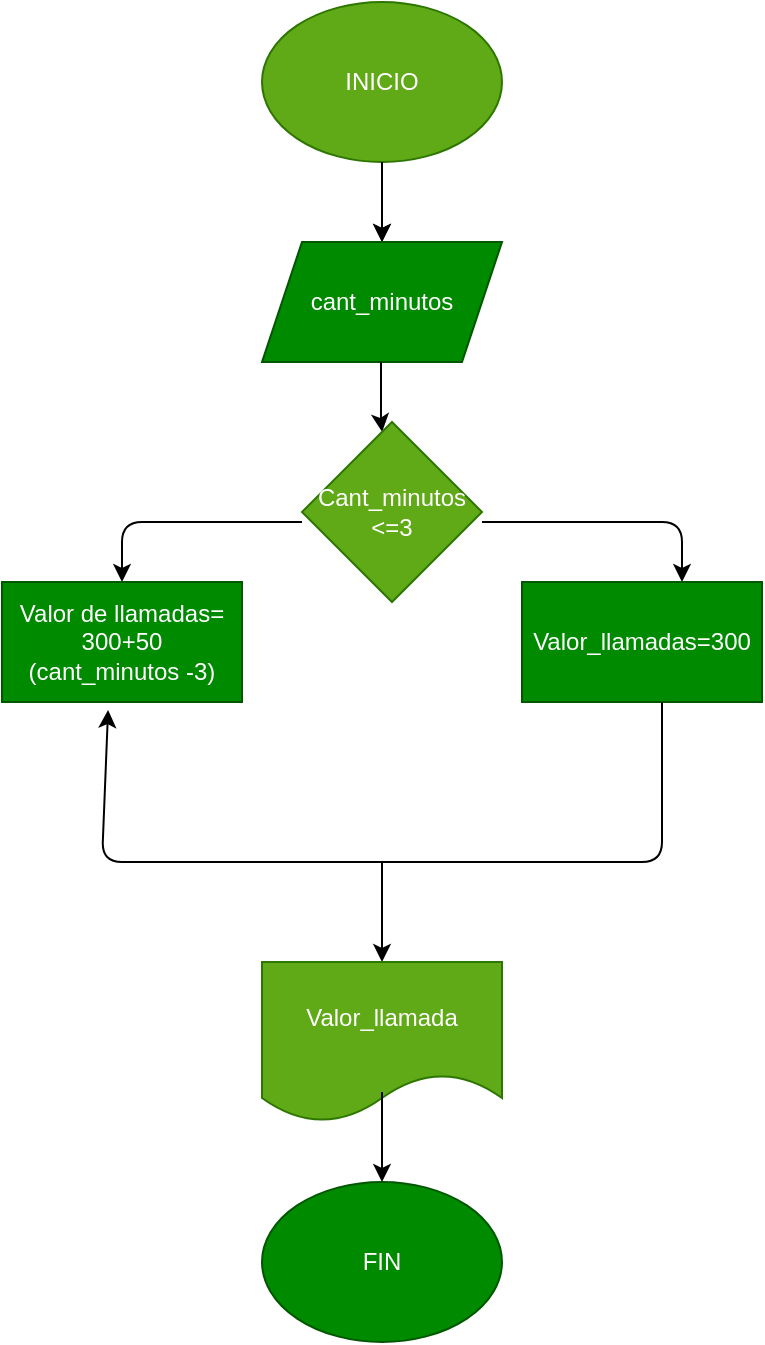 <mxfile>
    <diagram id="gjAQw7bxgFGn-lOOjbQq" name="Página-1">
        <mxGraphModel dx="1147" dy="457" grid="1" gridSize="10" guides="1" tooltips="1" connect="1" arrows="1" fold="1" page="1" pageScale="1" pageWidth="827" pageHeight="1169" math="0" shadow="0">
            <root>
                <mxCell id="0"/>
                <mxCell id="1" parent="0"/>
                <mxCell id="5" value="" style="edgeStyle=none;html=1;" parent="1" source="2" target="4" edge="1">
                    <mxGeometry relative="1" as="geometry"/>
                </mxCell>
                <mxCell id="2" value="INICIO" style="ellipse;whiteSpace=wrap;html=1;fillColor=#60a917;fontColor=#ffffff;strokeColor=#2D7600;" parent="1" vertex="1">
                    <mxGeometry x="80" y="80" width="120" height="80" as="geometry"/>
                </mxCell>
                <mxCell id="3" value="" style="endArrow=classic;html=1;" parent="1" target="4" edge="1">
                    <mxGeometry width="50" height="50" relative="1" as="geometry">
                        <mxPoint x="140" y="160" as="sourcePoint"/>
                        <mxPoint x="140" y="200" as="targetPoint"/>
                    </mxGeometry>
                </mxCell>
                <mxCell id="4" value="cant_minutos&lt;br&gt;" style="shape=parallelogram;perimeter=parallelogramPerimeter;whiteSpace=wrap;html=1;fixedSize=1;fillColor=#008a00;fontColor=#ffffff;strokeColor=#005700;" parent="1" vertex="1">
                    <mxGeometry x="80" y="200" width="120" height="60" as="geometry"/>
                </mxCell>
                <mxCell id="6" value="" style="endArrow=classic;html=1;" parent="1" target="7" edge="1">
                    <mxGeometry width="50" height="50" relative="1" as="geometry">
                        <mxPoint x="139.5" y="260" as="sourcePoint"/>
                        <mxPoint x="139.5" y="300" as="targetPoint"/>
                        <Array as="points">
                            <mxPoint x="139.5" y="290"/>
                        </Array>
                    </mxGeometry>
                </mxCell>
                <mxCell id="7" value="Cant_minutos&lt;br&gt;&amp;lt;=3" style="rhombus;whiteSpace=wrap;html=1;fillColor=#60a917;fontColor=#ffffff;strokeColor=#2D7600;" parent="1" vertex="1">
                    <mxGeometry x="100" y="290" width="90" height="90" as="geometry"/>
                </mxCell>
                <mxCell id="8" value="" style="endArrow=classic;html=1;" parent="1" edge="1">
                    <mxGeometry width="50" height="50" relative="1" as="geometry">
                        <mxPoint x="190" y="340" as="sourcePoint"/>
                        <mxPoint x="290" y="370" as="targetPoint"/>
                        <Array as="points">
                            <mxPoint x="290" y="340"/>
                        </Array>
                    </mxGeometry>
                </mxCell>
                <mxCell id="9" value="" style="endArrow=classic;html=1;" parent="1" target="10" edge="1">
                    <mxGeometry width="50" height="50" relative="1" as="geometry">
                        <mxPoint x="100" y="340" as="sourcePoint"/>
                        <mxPoint x="10" y="400" as="targetPoint"/>
                        <Array as="points">
                            <mxPoint x="10" y="340"/>
                        </Array>
                    </mxGeometry>
                </mxCell>
                <mxCell id="10" value="Valor de llamadas=&lt;br&gt;300+50&lt;br&gt;(cant_minutos -3)" style="rounded=0;whiteSpace=wrap;html=1;fillColor=#008a00;fontColor=#ffffff;strokeColor=#005700;" parent="1" vertex="1">
                    <mxGeometry x="-50" y="370" width="120" height="60" as="geometry"/>
                </mxCell>
                <mxCell id="11" value="Valor_llamadas=300" style="rounded=0;whiteSpace=wrap;html=1;fillColor=#008a00;fontColor=#ffffff;strokeColor=#005700;" parent="1" vertex="1">
                    <mxGeometry x="210" y="370" width="120" height="60" as="geometry"/>
                </mxCell>
                <mxCell id="12" value="" style="endArrow=classic;html=1;entryX=0.442;entryY=1.067;entryDx=0;entryDy=0;entryPerimeter=0;" parent="1" target="10" edge="1">
                    <mxGeometry width="50" height="50" relative="1" as="geometry">
                        <mxPoint x="280" y="430" as="sourcePoint"/>
                        <mxPoint x="80" y="550" as="targetPoint"/>
                        <Array as="points">
                            <mxPoint x="280" y="510"/>
                            <mxPoint y="510"/>
                        </Array>
                    </mxGeometry>
                </mxCell>
                <mxCell id="13" value="" style="endArrow=classic;html=1;" parent="1" target="14" edge="1">
                    <mxGeometry width="50" height="50" relative="1" as="geometry">
                        <mxPoint x="140" y="510" as="sourcePoint"/>
                        <mxPoint x="140" y="560" as="targetPoint"/>
                    </mxGeometry>
                </mxCell>
                <mxCell id="14" value="Valor_llamada" style="shape=document;whiteSpace=wrap;html=1;boundedLbl=1;fillColor=#60a917;fontColor=#ffffff;strokeColor=#2D7600;" parent="1" vertex="1">
                    <mxGeometry x="80" y="560" width="120" height="80" as="geometry"/>
                </mxCell>
                <mxCell id="15" value="" style="endArrow=classic;html=1;" parent="1" target="16" edge="1">
                    <mxGeometry width="50" height="50" relative="1" as="geometry">
                        <mxPoint x="140" y="625" as="sourcePoint"/>
                        <mxPoint x="140" y="680" as="targetPoint"/>
                    </mxGeometry>
                </mxCell>
                <mxCell id="16" value="FIN" style="ellipse;whiteSpace=wrap;html=1;fillColor=#008a00;fontColor=#ffffff;strokeColor=#005700;" parent="1" vertex="1">
                    <mxGeometry x="80" y="670" width="120" height="80" as="geometry"/>
                </mxCell>
            </root>
        </mxGraphModel>
    </diagram>
</mxfile>